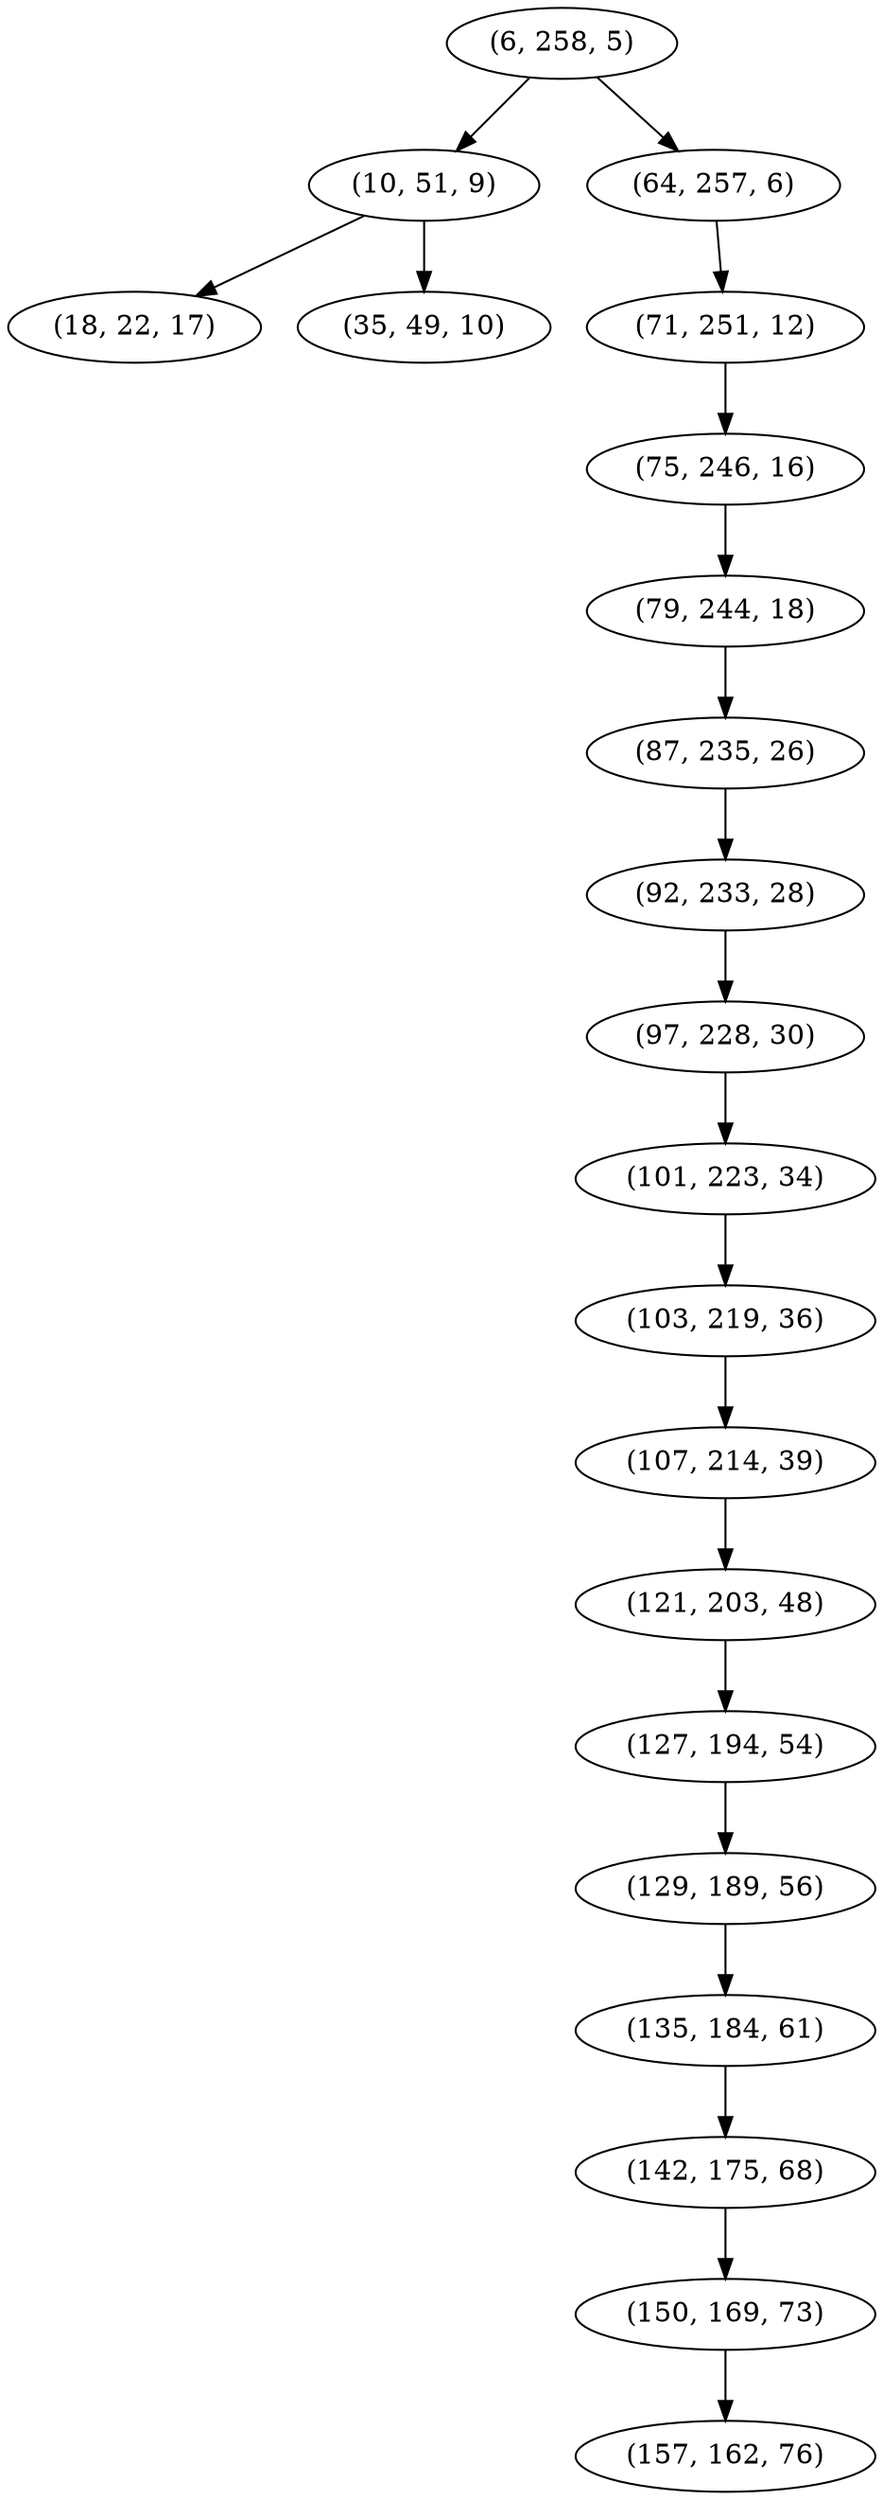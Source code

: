 digraph tree {
    "(6, 258, 5)";
    "(10, 51, 9)";
    "(18, 22, 17)";
    "(35, 49, 10)";
    "(64, 257, 6)";
    "(71, 251, 12)";
    "(75, 246, 16)";
    "(79, 244, 18)";
    "(87, 235, 26)";
    "(92, 233, 28)";
    "(97, 228, 30)";
    "(101, 223, 34)";
    "(103, 219, 36)";
    "(107, 214, 39)";
    "(121, 203, 48)";
    "(127, 194, 54)";
    "(129, 189, 56)";
    "(135, 184, 61)";
    "(142, 175, 68)";
    "(150, 169, 73)";
    "(157, 162, 76)";
    "(6, 258, 5)" -> "(10, 51, 9)";
    "(6, 258, 5)" -> "(64, 257, 6)";
    "(10, 51, 9)" -> "(18, 22, 17)";
    "(10, 51, 9)" -> "(35, 49, 10)";
    "(64, 257, 6)" -> "(71, 251, 12)";
    "(71, 251, 12)" -> "(75, 246, 16)";
    "(75, 246, 16)" -> "(79, 244, 18)";
    "(79, 244, 18)" -> "(87, 235, 26)";
    "(87, 235, 26)" -> "(92, 233, 28)";
    "(92, 233, 28)" -> "(97, 228, 30)";
    "(97, 228, 30)" -> "(101, 223, 34)";
    "(101, 223, 34)" -> "(103, 219, 36)";
    "(103, 219, 36)" -> "(107, 214, 39)";
    "(107, 214, 39)" -> "(121, 203, 48)";
    "(121, 203, 48)" -> "(127, 194, 54)";
    "(127, 194, 54)" -> "(129, 189, 56)";
    "(129, 189, 56)" -> "(135, 184, 61)";
    "(135, 184, 61)" -> "(142, 175, 68)";
    "(142, 175, 68)" -> "(150, 169, 73)";
    "(150, 169, 73)" -> "(157, 162, 76)";
}

